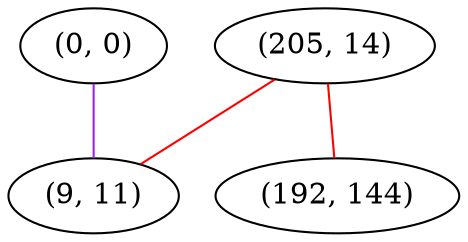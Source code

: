 graph "" {
"(205, 14)";
"(0, 0)";
"(9, 11)";
"(192, 144)";
"(205, 14)" -- "(9, 11)"  [color=red, key=0, weight=1];
"(205, 14)" -- "(192, 144)"  [color=red, key=0, weight=1];
"(0, 0)" -- "(9, 11)"  [color=purple, key=0, weight=4];
}
